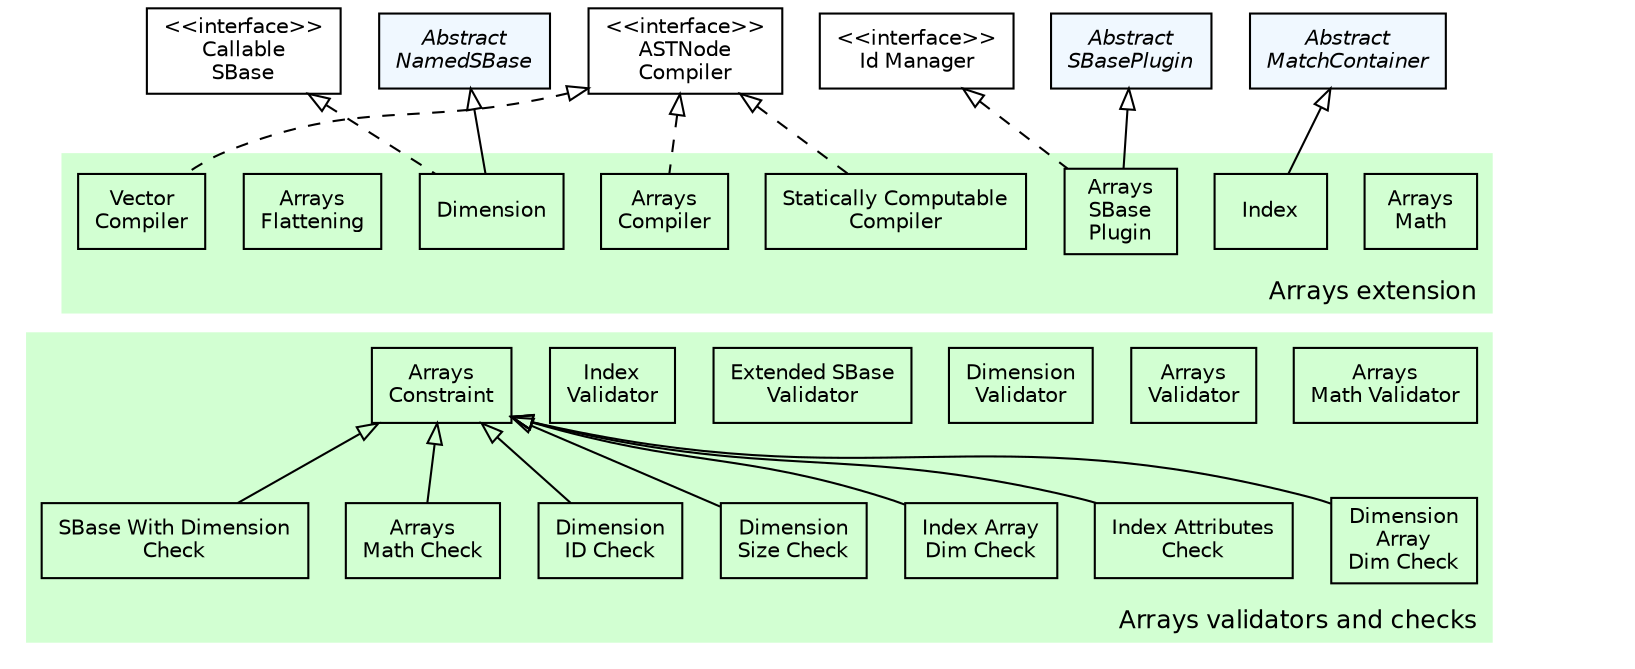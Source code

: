 #!/usr/local/bin/dot
#
# dot -Tpdf type_hierarchy.dot -otype_hierarchy.pdf && acroread type_hierarchy.pdf &
# dot -Tpng type_hierarchy.dot -otype_hierarchy.png
#
# $Id$
# $URL$
# $Rev$

/*
 * Overview of the arrays extension type hierarchy
 */

strict digraph G{

	 nodesep=0.25;
	 ranksep=0.5;
         rankdir=TB;

	 edge [
	   fontname="Helvetica",
	   fontsize=10,
	   labelfontname="Helvetica",
	   labelfontsize=10
	 ];
	 node [
	   fontname="Helvetica",
	   fontsize=10,
	   shape=box
	 ];
	 
  /*
   * Interfaces
   */

  IdManager                                   [label="<<interface>>\nId Manager"];	 
  CallableSBase                               [label="<<interface>>\nCallable\nSBase"];	 
  ASTNodeCompiler                             [label="<<interface>>\nASTNode\nCompiler"];	 
  
  /*
   * Abstract data types
   */
  AbstractNamedSBase                       [label=<<font face="Helvetica-Oblique">Abstract<br/>NamedSBase</font>>, style="filled", fillcolor="#F0F8FF"];
  AbstractMathContainer                    [label=<<font face="Helvetica-Oblique">Abstract<br/>MatchContainer</font>>, style="filled", fillcolor="#F0F8FF"];
  AbstractSBasePlugin                      [label=<<font face="Helvetica-Oblique">Abstract<br/>SBasePlugin</font>>, style="filled", fillcolor="#F0F8FF"];
  
  /*********************
   * Inheritance graph *
   *********************/
    
   
  subgraph clusterArrays {
    fontname="Helvetica";
    fontsize=12;
    style="filled";
    fillcolor="#d2ffd2"
    color="#ffffff"
    label="Arrays extension";
    labelloc=b;
    labeljust=r;

    // Interfaces
    
    // Enums
    
    // Objects

    ArraysSBasePlugin            [label="Arrays\nSBase\nPlugin"];
    Dimension                    [label="Dimension"];
    Index                     	 [label="Index"];
    ArraysCompiler               [label="Arrays\nCompiler"];
    StaticallyComputableCompiler [label="Statically Computable\nCompiler"];
    VectorCompiler        	 [label="Vector\nCompiler"];
    ArraysFlattening             [label="Arrays\nFlattening"];
    ArraysMath        	         [label="Arrays\nMath"];
   }
   
   subgraph clusterValidators {
    fontname="Helvetica";
    fontsize=12;
    style="filled";
    fillcolor="#d2ffd2"
    color="#ffffff"
    label="Arrays validators and checks";
    labelloc=b;
    labeljust=r;
    
    ArraysMathValidator						        [label="Arrays\nMath Validator"];
    ArraysValidator        					        [label="Arrays\nValidator"];    
    DimensionValidator        						[label="Dimension\nValidator"];
    ExtendedSBaseValidator        					[label="Extended SBase\nValidator"];
    IndexValidator        					        [label="Index\nValidator"];
    ArraysConstraint        						[label="Arrays\nConstraint"];
    ArraysMathCheck        					        [label="Arrays\nMath Check"];
    DimensionArrayDimCheck        					[label="Dimension\nArray\nDim Check"];
    DimensionIDCheck        						[label="Dimension\nID Check"];
    DimensionSizeCheck        						[label="Dimension\nSize Check"];
    IndexArrayDimCheck        						[label="Index Array\nDim Check"];
    IndexAttributesCheck        					[label="Index Attributes\nCheck"];
    SBaseWithDimensionCheck     					[label="SBase With Dimension\nCheck"];
    
    ArraysConstraint -> ArraysMathCheck                 [dir=back,arrowtail=empty];
    ArraysConstraint -> DimensionArrayDimCheck          [dir=back,arrowtail=empty];
    ArraysConstraint -> DimensionIDCheck            	[dir=back,arrowtail=empty];
    ArraysConstraint -> DimensionSizeCheck            	[dir=back,arrowtail=empty];	
    ArraysConstraint -> IndexArrayDimCheck            	[dir=back,arrowtail=empty];
    ArraysConstraint -> IndexAttributesCheck            [dir=back,arrowtail=empty];
    ArraysConstraint -> SBaseWithDimensionCheck         [dir=back,arrowtail=empty];
	}
   
   /*********************
    * Inheritance graph *
    *********************/
   
   AbstractSBasePlugin -> ArraysSBasePlugin        [dir=back,arrowtail=empty];
   AbstractNamedSBase -> Dimension            	   [dir=back,arrowtail=empty];
   AbstractMathContainer -> Index            	   [dir=back,arrowtail=empty];
   ASTNodeCompiler -> ArraysCompiler               [dir=back,arrowtail=empty,style=dashed];
   ASTNodeCompiler -> StaticallyComputableCompiler [dir=back,arrowtail=empty,style=dashed];
   ASTNodeCompiler -> VectorCompiler               [dir=back,arrowtail=empty,style=dashed];
   IdManager -> ArraysSBasePlugin            	   [dir=back,arrowtail=empty,style=dashed];
   CallableSBase -> Dimension                      [dir=back,arrowtail=empty,style=dashed];

   edge[style=invis, fontsize=12];

    { //rank=same;
        01 [style = invis];
        02 [style=invis];
        03 [style=invis];
        01 -> 02 -> 03;
    }

    01  -> ArraysMath; //[style=invis];
    03 -> DimensionArrayDimCheck; //[style=invis];
    ArraysConstraint -> ArraysCompiler [constraint=false];
}

